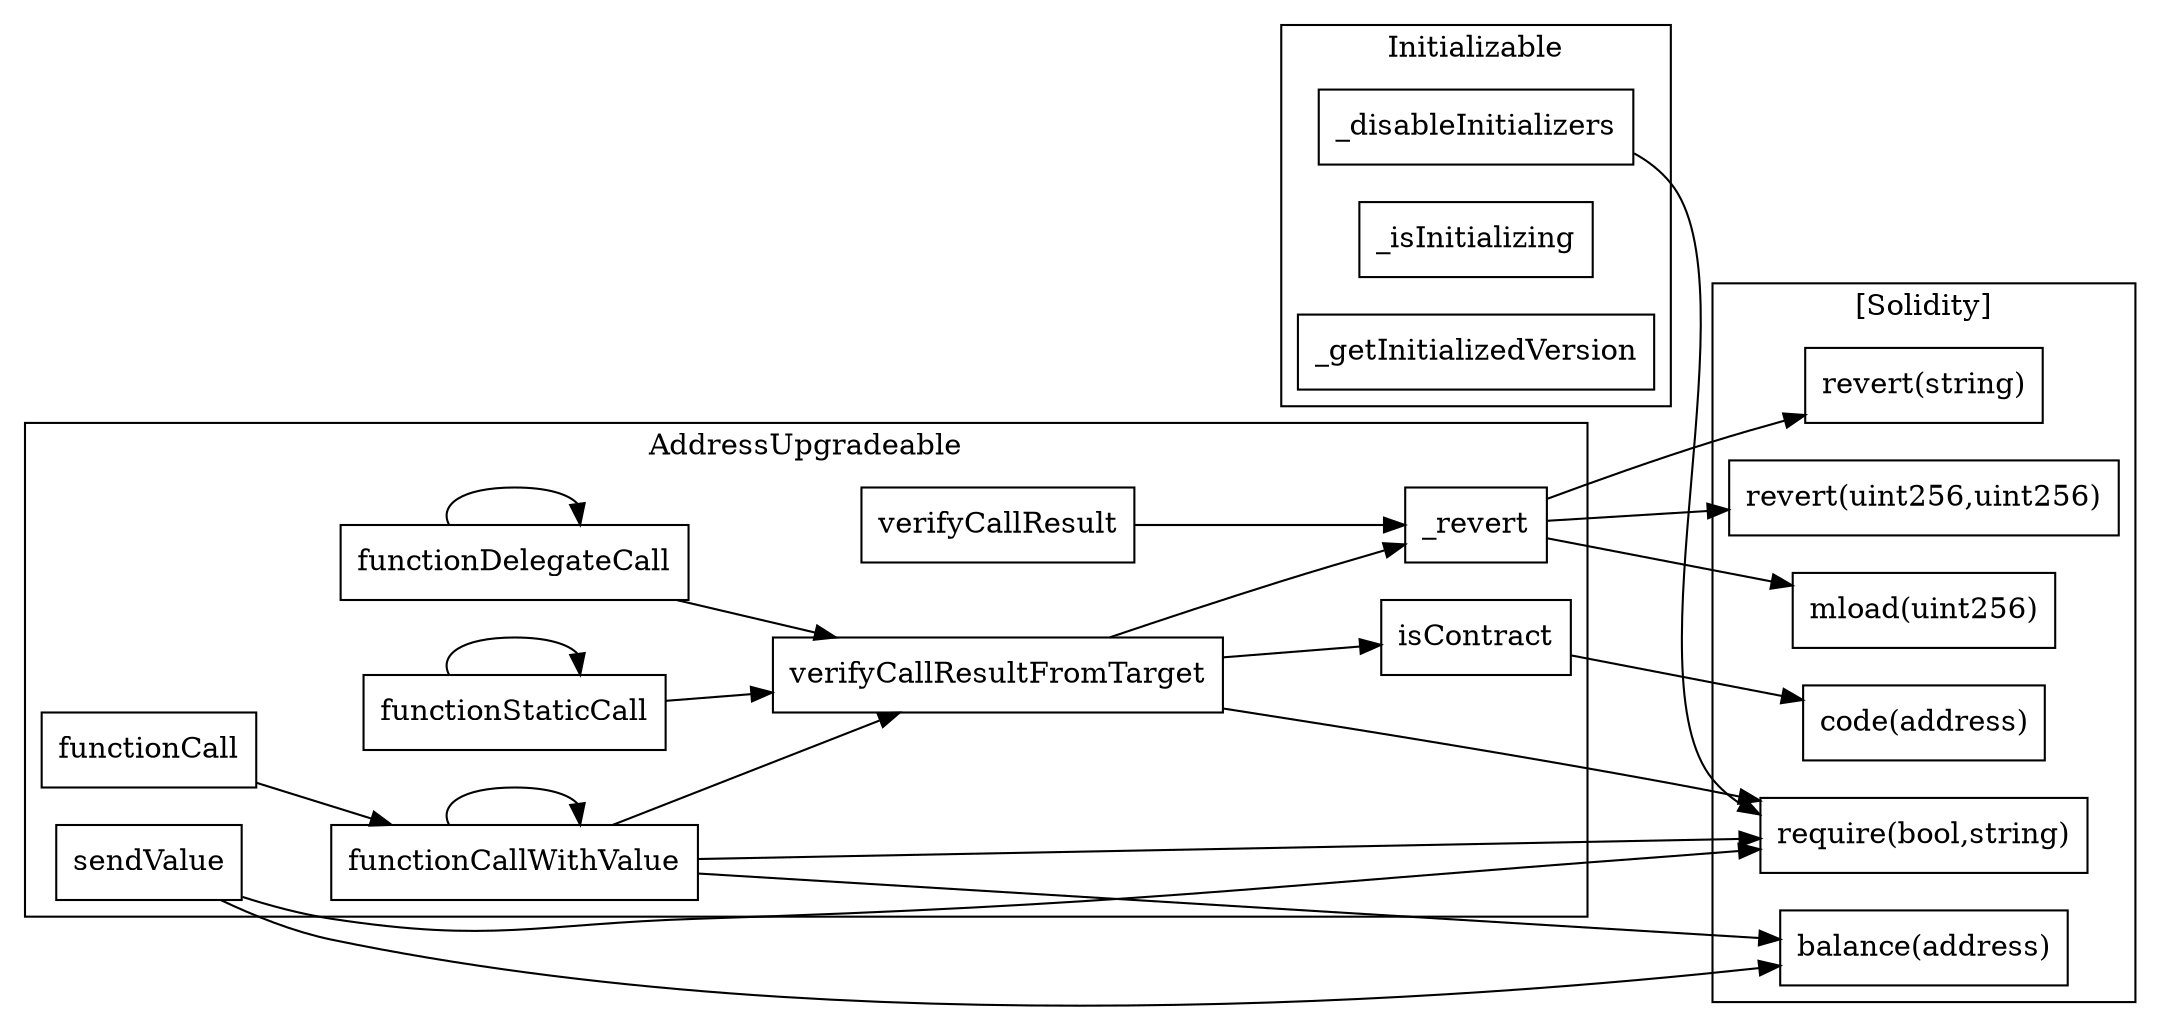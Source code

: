 strict digraph {
rankdir="LR"
node [shape=box]
subgraph cluster_168_Initializable {
label = "Initializable"
"168__disableInitializers" [label="_disableInitializers"]
"168__isInitializing" [label="_isInitializing"]
"168__getInitializedVersion" [label="_getInitializedVersion"]
}subgraph cluster_498_AddressUpgradeable {
label = "AddressUpgradeable"
"498_verifyCallResultFromTarget" [label="verifyCallResultFromTarget"]
"498__revert" [label="_revert"]
"498_verifyCallResult" [label="verifyCallResult"]
"498_sendValue" [label="sendValue"]
"498_isContract" [label="isContract"]
"498_functionCall" [label="functionCall"]
"498_functionCallWithValue" [label="functionCallWithValue"]
"498_functionStaticCall" [label="functionStaticCall"]
"498_functionDelegateCall" [label="functionDelegateCall"]
"498_verifyCallResultFromTarget" -> "498_isContract"
"498_functionCallWithValue" -> "498_verifyCallResultFromTarget"
"498_functionDelegateCall" -> "498_functionDelegateCall"
"498_verifyCallResult" -> "498__revert"
"498_functionStaticCall" -> "498_verifyCallResultFromTarget"
"498_verifyCallResultFromTarget" -> "498__revert"
"498_functionCall" -> "498_functionCallWithValue"
"498_functionStaticCall" -> "498_functionStaticCall"
"498_functionCallWithValue" -> "498_functionCallWithValue"
"498_functionDelegateCall" -> "498_verifyCallResultFromTarget"
}subgraph cluster_solidity {
label = "[Solidity]"
"code(address)" 
"balance(address)" 
"revert(string)" 
"revert(uint256,uint256)" 
"mload(uint256)" 
"require(bool,string)" 
"498__revert" -> "mload(uint256)"
"498_sendValue" -> "require(bool,string)"
"498_functionCallWithValue" -> "require(bool,string)"
"498__revert" -> "revert(string)"
"498__revert" -> "revert(uint256,uint256)"
"168__disableInitializers" -> "require(bool,string)"
"498_sendValue" -> "balance(address)"
"498_verifyCallResultFromTarget" -> "require(bool,string)"
"498_isContract" -> "code(address)"
"498_functionCallWithValue" -> "balance(address)"
}
}